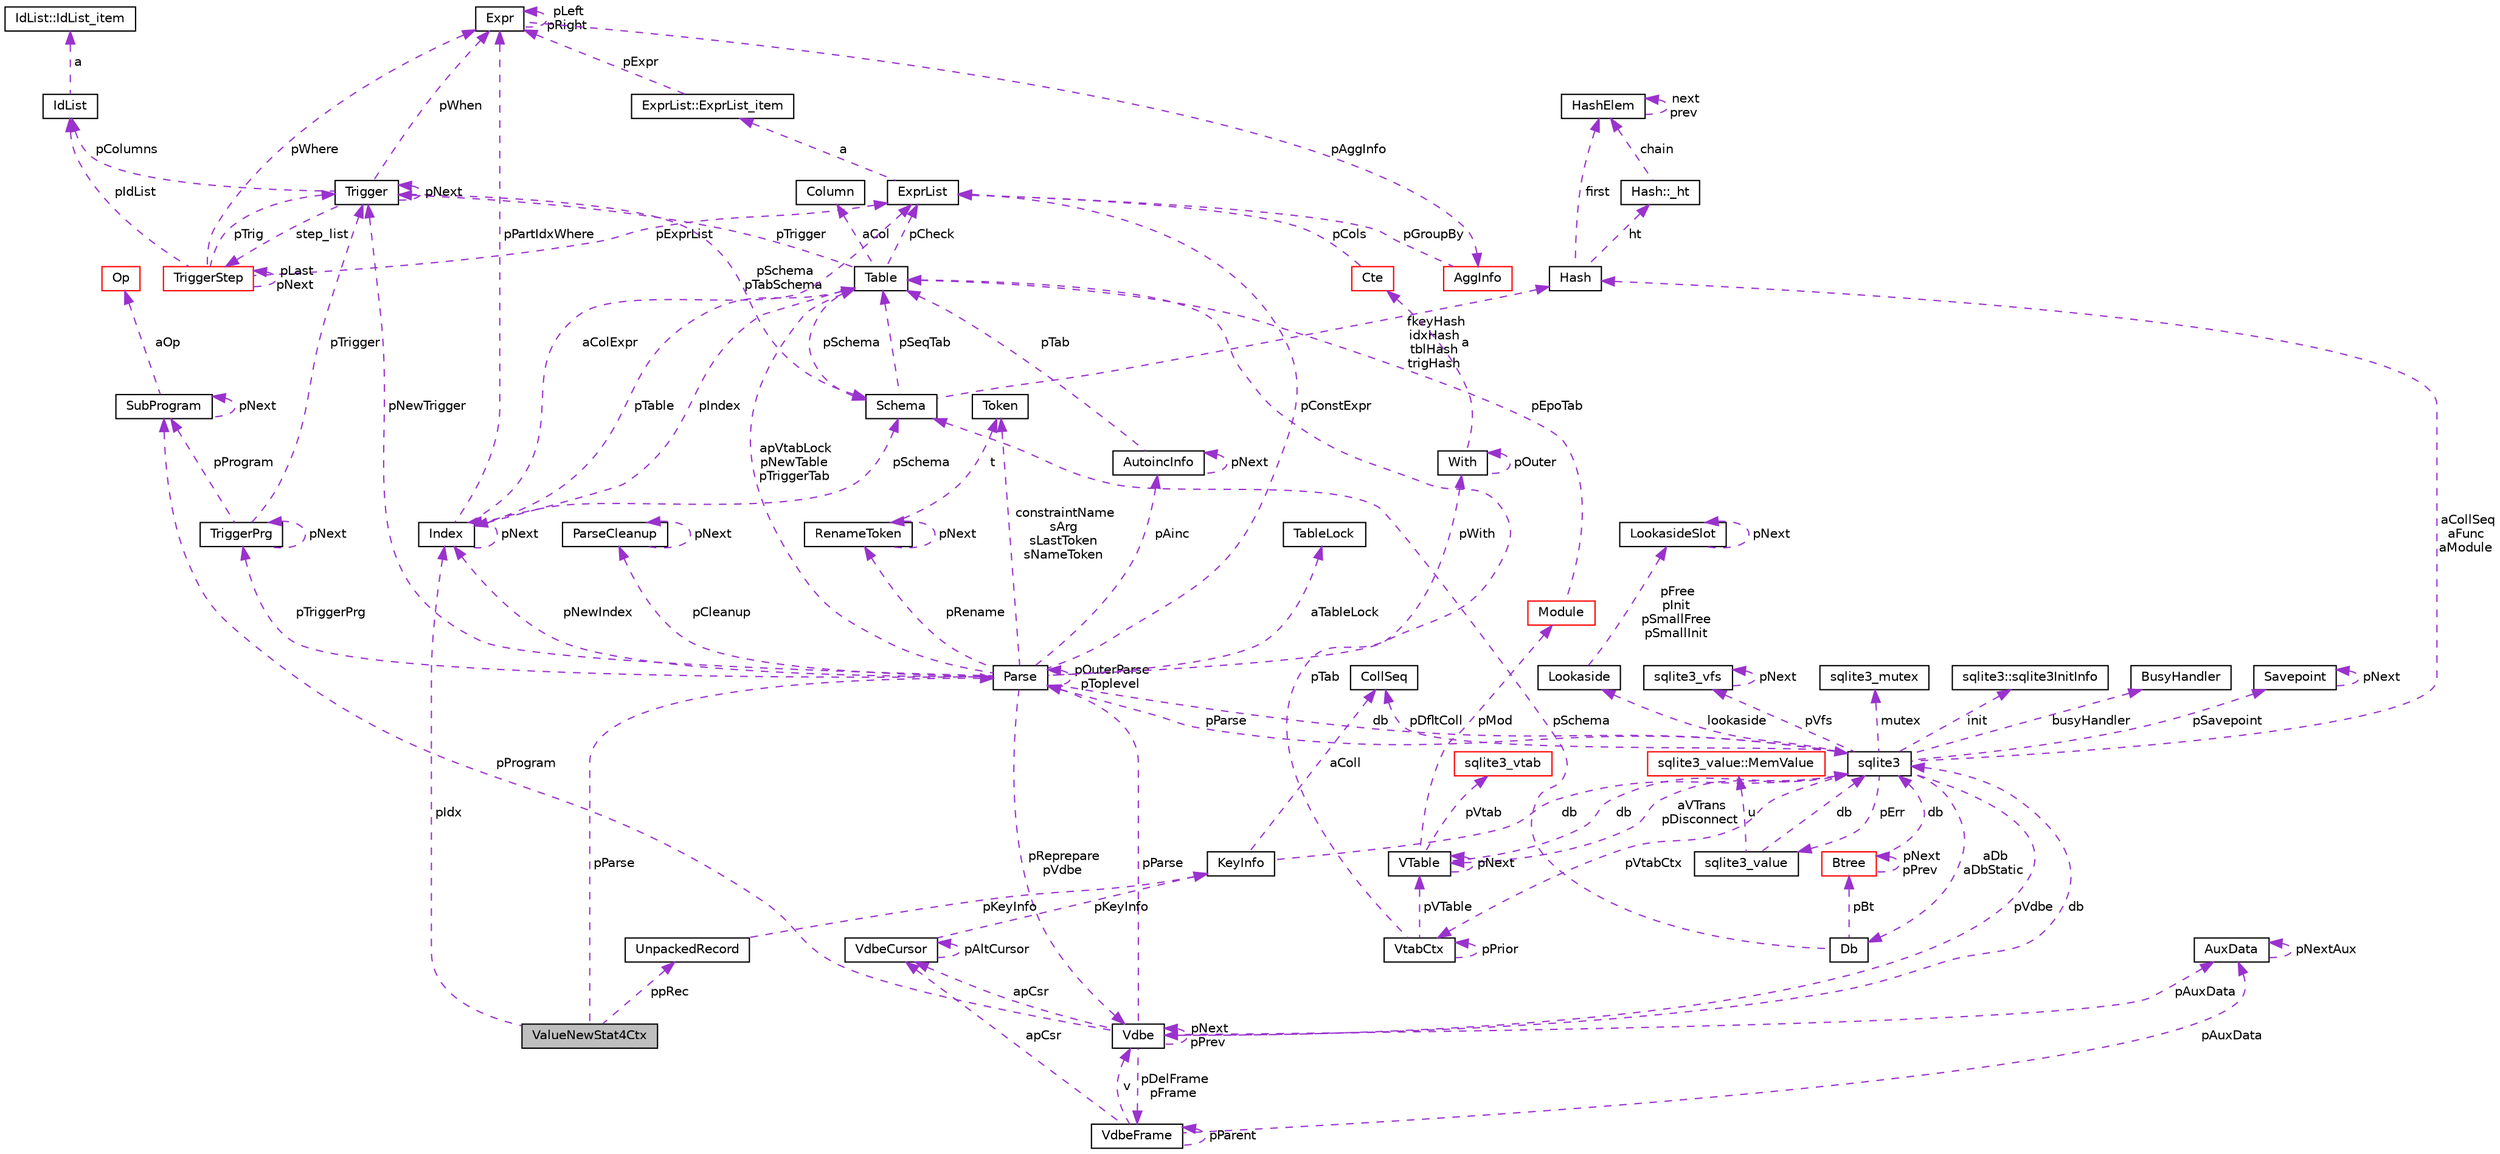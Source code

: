 digraph "ValueNewStat4Ctx"
{
 // LATEX_PDF_SIZE
  edge [fontname="Helvetica",fontsize="10",labelfontname="Helvetica",labelfontsize="10"];
  node [fontname="Helvetica",fontsize="10",shape=record];
  Node1 [label="ValueNewStat4Ctx",height=0.2,width=0.4,color="black", fillcolor="grey75", style="filled", fontcolor="black",tooltip=" "];
  Node2 -> Node1 [dir="back",color="darkorchid3",fontsize="10",style="dashed",label=" pParse" ,fontname="Helvetica"];
  Node2 [label="Parse",height=0.2,width=0.4,color="black", fillcolor="white", style="filled",URL="$db/d1b/sqlite3_8c.html#db/dbb/structParse",tooltip=" "];
  Node3 -> Node2 [dir="back",color="darkorchid3",fontsize="10",style="dashed",label=" db" ,fontname="Helvetica"];
  Node3 [label="sqlite3",height=0.2,width=0.4,color="black", fillcolor="white", style="filled",URL="$d9/dcd/structsqlite3.html",tooltip=" "];
  Node4 -> Node3 [dir="back",color="darkorchid3",fontsize="10",style="dashed",label=" pVfs" ,fontname="Helvetica"];
  Node4 [label="sqlite3_vfs",height=0.2,width=0.4,color="black", fillcolor="white", style="filled",URL="$d3/d36/structsqlite3__vfs.html",tooltip=" "];
  Node4 -> Node4 [dir="back",color="darkorchid3",fontsize="10",style="dashed",label=" pNext" ,fontname="Helvetica"];
  Node5 -> Node3 [dir="back",color="darkorchid3",fontsize="10",style="dashed",label=" pVdbe" ,fontname="Helvetica"];
  Node5 [label="Vdbe",height=0.2,width=0.4,color="black", fillcolor="white", style="filled",URL="$db/d1b/sqlite3_8c.html#de/d53/structVdbe",tooltip=" "];
  Node3 -> Node5 [dir="back",color="darkorchid3",fontsize="10",style="dashed",label=" db" ,fontname="Helvetica"];
  Node5 -> Node5 [dir="back",color="darkorchid3",fontsize="10",style="dashed",label=" pNext\npPrev" ,fontname="Helvetica"];
  Node2 -> Node5 [dir="back",color="darkorchid3",fontsize="10",style="dashed",label=" pParse" ,fontname="Helvetica"];
  Node6 -> Node5 [dir="back",color="darkorchid3",fontsize="10",style="dashed",label=" apCsr" ,fontname="Helvetica"];
  Node6 [label="VdbeCursor",height=0.2,width=0.4,color="black", fillcolor="white", style="filled",URL="$db/d1b/sqlite3_8c.html#d0/dd5/structVdbeCursor",tooltip=" "];
  Node6 -> Node6 [dir="back",color="darkorchid3",fontsize="10",style="dashed",label=" pAltCursor" ,fontname="Helvetica"];
  Node7 -> Node6 [dir="back",color="darkorchid3",fontsize="10",style="dashed",label=" pKeyInfo" ,fontname="Helvetica"];
  Node7 [label="KeyInfo",height=0.2,width=0.4,color="black", fillcolor="white", style="filled",URL="$db/d1b/sqlite3_8c.html#d2/d51/structKeyInfo",tooltip=" "];
  Node3 -> Node7 [dir="back",color="darkorchid3",fontsize="10",style="dashed",label=" db" ,fontname="Helvetica"];
  Node8 -> Node7 [dir="back",color="darkorchid3",fontsize="10",style="dashed",label=" aColl" ,fontname="Helvetica"];
  Node8 [label="CollSeq",height=0.2,width=0.4,color="black", fillcolor="white", style="filled",URL="$d1/d4e/structCollSeq.html",tooltip=" "];
  Node9 -> Node5 [dir="back",color="darkorchid3",fontsize="10",style="dashed",label=" pDelFrame\npFrame" ,fontname="Helvetica"];
  Node9 [label="VdbeFrame",height=0.2,width=0.4,color="black", fillcolor="white", style="filled",URL="$db/d1b/sqlite3_8c.html#df/db1/structVdbeFrame",tooltip=" "];
  Node5 -> Node9 [dir="back",color="darkorchid3",fontsize="10",style="dashed",label=" v" ,fontname="Helvetica"];
  Node9 -> Node9 [dir="back",color="darkorchid3",fontsize="10",style="dashed",label=" pParent" ,fontname="Helvetica"];
  Node6 -> Node9 [dir="back",color="darkorchid3",fontsize="10",style="dashed",label=" apCsr" ,fontname="Helvetica"];
  Node10 -> Node9 [dir="back",color="darkorchid3",fontsize="10",style="dashed",label=" pAuxData" ,fontname="Helvetica"];
  Node10 [label="AuxData",height=0.2,width=0.4,color="black", fillcolor="white", style="filled",URL="$d7/d4c/structAuxData.html",tooltip=" "];
  Node10 -> Node10 [dir="back",color="darkorchid3",fontsize="10",style="dashed",label=" pNextAux" ,fontname="Helvetica"];
  Node11 -> Node5 [dir="back",color="darkorchid3",fontsize="10",style="dashed",label=" pProgram" ,fontname="Helvetica"];
  Node11 [label="SubProgram",height=0.2,width=0.4,color="black", fillcolor="white", style="filled",URL="$db/d1b/sqlite3_8c.html#de/d7a/structSubProgram",tooltip=" "];
  Node12 -> Node11 [dir="back",color="darkorchid3",fontsize="10",style="dashed",label=" aOp" ,fontname="Helvetica"];
  Node12 [label="Op",height=0.2,width=0.4,color="red", fillcolor="white", style="filled",URL="$db/d1b/sqlite3_8c.html#d5/d1d/structVdbeOp",tooltip=" "];
  Node11 -> Node11 [dir="back",color="darkorchid3",fontsize="10",style="dashed",label=" pNext" ,fontname="Helvetica"];
  Node10 -> Node5 [dir="back",color="darkorchid3",fontsize="10",style="dashed",label=" pAuxData" ,fontname="Helvetica"];
  Node8 -> Node3 [dir="back",color="darkorchid3",fontsize="10",style="dashed",label=" pDfltColl" ,fontname="Helvetica"];
  Node47 -> Node3 [dir="back",color="darkorchid3",fontsize="10",style="dashed",label=" mutex" ,fontname="Helvetica"];
  Node47 [label="sqlite3_mutex",height=0.2,width=0.4,color="black", fillcolor="white", style="filled",URL="$db/d1b/sqlite3_8c.html#d5/d3c/structsqlite3__mutex",tooltip=" "];
  Node48 -> Node3 [dir="back",color="darkorchid3",fontsize="10",style="dashed",label=" aDb\naDbStatic" ,fontname="Helvetica"];
  Node48 [label="Db",height=0.2,width=0.4,color="black", fillcolor="white", style="filled",URL="$db/d1b/sqlite3_8c.html#d2/d6b/structDb",tooltip=" "];
  Node49 -> Node48 [dir="back",color="darkorchid3",fontsize="10",style="dashed",label=" pBt" ,fontname="Helvetica"];
  Node49 [label="Btree",height=0.2,width=0.4,color="red", fillcolor="white", style="filled",URL="$db/d1b/sqlite3_8c.html#dd/db3/structBtree",tooltip=" "];
  Node3 -> Node49 [dir="back",color="darkorchid3",fontsize="10",style="dashed",label=" db" ,fontname="Helvetica"];
  Node49 -> Node49 [dir="back",color="darkorchid3",fontsize="10",style="dashed",label=" pNext\npPrev" ,fontname="Helvetica"];
  Node24 -> Node48 [dir="back",color="darkorchid3",fontsize="10",style="dashed",label=" pSchema" ,fontname="Helvetica"];
  Node24 [label="Schema",height=0.2,width=0.4,color="black", fillcolor="white", style="filled",URL="$db/d1b/sqlite3_8c.html#d8/db0/structSchema",tooltip=" "];
  Node25 -> Node24 [dir="back",color="darkorchid3",fontsize="10",style="dashed",label=" fkeyHash\nidxHash\ntblHash\ntrigHash" ,fontname="Helvetica"];
  Node25 [label="Hash",height=0.2,width=0.4,color="black", fillcolor="white", style="filled",URL="$db/d1b/sqlite3_8c.html#d1/dbe/structHash",tooltip=" "];
  Node26 -> Node25 [dir="back",color="darkorchid3",fontsize="10",style="dashed",label=" first" ,fontname="Helvetica"];
  Node26 [label="HashElem",height=0.2,width=0.4,color="black", fillcolor="white", style="filled",URL="$db/d1b/sqlite3_8c.html#da/d21/structHashElem",tooltip=" "];
  Node26 -> Node26 [dir="back",color="darkorchid3",fontsize="10",style="dashed",label=" next\nprev" ,fontname="Helvetica"];
  Node27 -> Node25 [dir="back",color="darkorchid3",fontsize="10",style="dashed",label=" ht" ,fontname="Helvetica"];
  Node27 [label="Hash::_ht",height=0.2,width=0.4,color="black", fillcolor="white", style="filled",URL="$db/d1b/sqlite3_8c.html#d7/d1f/structHash_1_1__ht",tooltip=" "];
  Node26 -> Node27 [dir="back",color="darkorchid3",fontsize="10",style="dashed",label=" chain" ,fontname="Helvetica"];
  Node21 -> Node24 [dir="back",color="darkorchid3",fontsize="10",style="dashed",label=" pSeqTab" ,fontname="Helvetica"];
  Node21 [label="Table",height=0.2,width=0.4,color="black", fillcolor="white", style="filled",URL="$db/d1b/sqlite3_8c.html#dc/dcb/structTable",tooltip=" "];
  Node22 -> Node21 [dir="back",color="darkorchid3",fontsize="10",style="dashed",label=" aCol" ,fontname="Helvetica"];
  Node22 [label="Column",height=0.2,width=0.4,color="black", fillcolor="white", style="filled",URL="$db/d1b/sqlite3_8c.html#dc/dc1/structColumn",tooltip=" "];
  Node23 -> Node21 [dir="back",color="darkorchid3",fontsize="10",style="dashed",label=" pIndex" ,fontname="Helvetica"];
  Node23 [label="Index",height=0.2,width=0.4,color="black", fillcolor="white", style="filled",URL="$db/d1b/sqlite3_8c.html#df/d86/structIndex",tooltip=" "];
  Node21 -> Node23 [dir="back",color="darkorchid3",fontsize="10",style="dashed",label=" pTable" ,fontname="Helvetica"];
  Node23 -> Node23 [dir="back",color="darkorchid3",fontsize="10",style="dashed",label=" pNext" ,fontname="Helvetica"];
  Node24 -> Node23 [dir="back",color="darkorchid3",fontsize="10",style="dashed",label=" pSchema" ,fontname="Helvetica"];
  Node28 -> Node23 [dir="back",color="darkorchid3",fontsize="10",style="dashed",label=" pPartIdxWhere" ,fontname="Helvetica"];
  Node28 [label="Expr",height=0.2,width=0.4,color="black", fillcolor="white", style="filled",URL="$db/d1b/sqlite3_8c.html#d4/dfb/structExpr",tooltip=" "];
  Node28 -> Node28 [dir="back",color="darkorchid3",fontsize="10",style="dashed",label=" pLeft\npRight" ,fontname="Helvetica"];
  Node29 -> Node28 [dir="back",color="darkorchid3",fontsize="10",style="dashed",label=" pAggInfo" ,fontname="Helvetica"];
  Node29 [label="AggInfo",height=0.2,width=0.4,color="red", fillcolor="white", style="filled",URL="$db/d1b/sqlite3_8c.html#d2/dc8/structAggInfo",tooltip=" "];
  Node30 -> Node29 [dir="back",color="darkorchid3",fontsize="10",style="dashed",label=" pGroupBy" ,fontname="Helvetica"];
  Node30 [label="ExprList",height=0.2,width=0.4,color="black", fillcolor="white", style="filled",URL="$db/d1b/sqlite3_8c.html#d5/d5c/structExprList",tooltip=" "];
  Node31 -> Node30 [dir="back",color="darkorchid3",fontsize="10",style="dashed",label=" a" ,fontname="Helvetica"];
  Node31 [label="ExprList::ExprList_item",height=0.2,width=0.4,color="black", fillcolor="white", style="filled",URL="$db/d1b/sqlite3_8c.html#d8/dae/structExprList_1_1ExprList__item",tooltip=" "];
  Node28 -> Node31 [dir="back",color="darkorchid3",fontsize="10",style="dashed",label=" pExpr" ,fontname="Helvetica"];
  Node30 -> Node23 [dir="back",color="darkorchid3",fontsize="10",style="dashed",label=" aColExpr" ,fontname="Helvetica"];
  Node30 -> Node21 [dir="back",color="darkorchid3",fontsize="10",style="dashed",label=" pCheck" ,fontname="Helvetica"];
  Node34 -> Node21 [dir="back",color="darkorchid3",fontsize="10",style="dashed",label=" pTrigger" ,fontname="Helvetica"];
  Node34 [label="Trigger",height=0.2,width=0.4,color="black", fillcolor="white", style="filled",URL="$db/d1b/sqlite3_8c.html#dc/d15/structTrigger",tooltip=" "];
  Node28 -> Node34 [dir="back",color="darkorchid3",fontsize="10",style="dashed",label=" pWhen" ,fontname="Helvetica"];
  Node35 -> Node34 [dir="back",color="darkorchid3",fontsize="10",style="dashed",label=" pColumns" ,fontname="Helvetica"];
  Node35 [label="IdList",height=0.2,width=0.4,color="black", fillcolor="white", style="filled",URL="$db/d1b/sqlite3_8c.html#da/d69/structIdList",tooltip=" "];
  Node36 -> Node35 [dir="back",color="darkorchid3",fontsize="10",style="dashed",label=" a" ,fontname="Helvetica"];
  Node36 [label="IdList::IdList_item",height=0.2,width=0.4,color="black", fillcolor="white", style="filled",URL="$db/d1b/sqlite3_8c.html#d4/dc3/structIdList_1_1IdList__item",tooltip=" "];
  Node24 -> Node34 [dir="back",color="darkorchid3",fontsize="10",style="dashed",label=" pSchema\npTabSchema" ,fontname="Helvetica"];
  Node37 -> Node34 [dir="back",color="darkorchid3",fontsize="10",style="dashed",label=" step_list" ,fontname="Helvetica"];
  Node37 [label="TriggerStep",height=0.2,width=0.4,color="red", fillcolor="white", style="filled",URL="$db/d1b/sqlite3_8c.html#d5/da5/structTriggerStep",tooltip=" "];
  Node34 -> Node37 [dir="back",color="darkorchid3",fontsize="10",style="dashed",label=" pTrig" ,fontname="Helvetica"];
  Node28 -> Node37 [dir="back",color="darkorchid3",fontsize="10",style="dashed",label=" pWhere" ,fontname="Helvetica"];
  Node30 -> Node37 [dir="back",color="darkorchid3",fontsize="10",style="dashed",label=" pExprList" ,fontname="Helvetica"];
  Node35 -> Node37 [dir="back",color="darkorchid3",fontsize="10",style="dashed",label=" pIdList" ,fontname="Helvetica"];
  Node37 -> Node37 [dir="back",color="darkorchid3",fontsize="10",style="dashed",label=" pLast\npNext" ,fontname="Helvetica"];
  Node34 -> Node34 [dir="back",color="darkorchid3",fontsize="10",style="dashed",label=" pNext" ,fontname="Helvetica"];
  Node24 -> Node21 [dir="back",color="darkorchid3",fontsize="10",style="dashed",label=" pSchema" ,fontname="Helvetica"];
  Node66 -> Node3 [dir="back",color="darkorchid3",fontsize="10",style="dashed",label=" init" ,fontname="Helvetica"];
  Node66 [label="sqlite3::sqlite3InitInfo",height=0.2,width=0.4,color="black", fillcolor="white", style="filled",URL="$d9/dcd/structsqlite3.html#df/d52/structsqlite3_1_1sqlite3InitInfo",tooltip=" "];
  Node2 -> Node3 [dir="back",color="darkorchid3",fontsize="10",style="dashed",label=" pParse" ,fontname="Helvetica"];
  Node16 -> Node3 [dir="back",color="darkorchid3",fontsize="10",style="dashed",label=" pErr" ,fontname="Helvetica"];
  Node16 [label="sqlite3_value",height=0.2,width=0.4,color="black", fillcolor="white", style="filled",URL="$d0/d9c/structsqlite3__value.html",tooltip=" "];
  Node17 -> Node16 [dir="back",color="darkorchid3",fontsize="10",style="dashed",label=" u" ,fontname="Helvetica"];
  Node17 [label="sqlite3_value::MemValue",height=0.2,width=0.4,color="red", fillcolor="white", style="filled",URL="$d0/d9c/structsqlite3__value.html#d5/da9/unionsqlite3__value_1_1MemValue",tooltip=" "];
  Node3 -> Node16 [dir="back",color="darkorchid3",fontsize="10",style="dashed",label=" db" ,fontname="Helvetica"];
  Node67 -> Node3 [dir="back",color="darkorchid3",fontsize="10",style="dashed",label=" lookaside" ,fontname="Helvetica"];
  Node67 [label="Lookaside",height=0.2,width=0.4,color="black", fillcolor="white", style="filled",URL="$db/d1b/sqlite3_8c.html#d9/d54/structLookaside",tooltip=" "];
  Node68 -> Node67 [dir="back",color="darkorchid3",fontsize="10",style="dashed",label=" pFree\npInit\npSmallFree\npSmallInit" ,fontname="Helvetica"];
  Node68 [label="LookasideSlot",height=0.2,width=0.4,color="black", fillcolor="white", style="filled",URL="$db/d1b/sqlite3_8c.html#d1/de0/structLookasideSlot",tooltip=" "];
  Node68 -> Node68 [dir="back",color="darkorchid3",fontsize="10",style="dashed",label=" pNext" ,fontname="Helvetica"];
  Node25 -> Node3 [dir="back",color="darkorchid3",fontsize="10",style="dashed",label=" aCollSeq\naFunc\naModule" ,fontname="Helvetica"];
  Node69 -> Node3 [dir="back",color="darkorchid3",fontsize="10",style="dashed",label=" pVtabCtx" ,fontname="Helvetica"];
  Node69 [label="VtabCtx",height=0.2,width=0.4,color="black", fillcolor="white", style="filled",URL="$db/d1b/sqlite3_8c.html#d3/d4f/structVtabCtx",tooltip=" "];
  Node18 -> Node69 [dir="back",color="darkorchid3",fontsize="10",style="dashed",label=" pVTable" ,fontname="Helvetica"];
  Node18 [label="VTable",height=0.2,width=0.4,color="black", fillcolor="white", style="filled",URL="$db/d1b/sqlite3_8c.html#d9/dde/structVTable",tooltip=" "];
  Node3 -> Node18 [dir="back",color="darkorchid3",fontsize="10",style="dashed",label=" db" ,fontname="Helvetica"];
  Node19 -> Node18 [dir="back",color="darkorchid3",fontsize="10",style="dashed",label=" pMod" ,fontname="Helvetica"];
  Node19 [label="Module",height=0.2,width=0.4,color="red", fillcolor="white", style="filled",URL="$d0/dc5/structModule.html",tooltip=" "];
  Node21 -> Node19 [dir="back",color="darkorchid3",fontsize="10",style="dashed",label=" pEpoTab" ,fontname="Helvetica"];
  Node46 -> Node18 [dir="back",color="darkorchid3",fontsize="10",style="dashed",label=" pVtab" ,fontname="Helvetica"];
  Node46 [label="sqlite3_vtab",height=0.2,width=0.4,color="red", fillcolor="white", style="filled",URL="$de/dd3/sqlite3_8h.html#d3/d12/structsqlite3__vtab",tooltip=" "];
  Node18 -> Node18 [dir="back",color="darkorchid3",fontsize="10",style="dashed",label=" pNext" ,fontname="Helvetica"];
  Node21 -> Node69 [dir="back",color="darkorchid3",fontsize="10",style="dashed",label=" pTab" ,fontname="Helvetica"];
  Node69 -> Node69 [dir="back",color="darkorchid3",fontsize="10",style="dashed",label=" pPrior" ,fontname="Helvetica"];
  Node18 -> Node3 [dir="back",color="darkorchid3",fontsize="10",style="dashed",label=" aVTrans\npDisconnect" ,fontname="Helvetica"];
  Node70 -> Node3 [dir="back",color="darkorchid3",fontsize="10",style="dashed",label=" busyHandler" ,fontname="Helvetica"];
  Node70 [label="BusyHandler",height=0.2,width=0.4,color="black", fillcolor="white", style="filled",URL="$dc/d2e/structBusyHandler.html",tooltip=" "];
  Node71 -> Node3 [dir="back",color="darkorchid3",fontsize="10",style="dashed",label=" pSavepoint" ,fontname="Helvetica"];
  Node71 [label="Savepoint",height=0.2,width=0.4,color="black", fillcolor="white", style="filled",URL="$db/d1b/sqlite3_8c.html#d3/d2f/structSavepoint",tooltip=" "];
  Node71 -> Node71 [dir="back",color="darkorchid3",fontsize="10",style="dashed",label=" pNext" ,fontname="Helvetica"];
  Node5 -> Node2 [dir="back",color="darkorchid3",fontsize="10",style="dashed",label=" pReprepare\npVdbe" ,fontname="Helvetica"];
  Node30 -> Node2 [dir="back",color="darkorchid3",fontsize="10",style="dashed",label=" pConstExpr" ,fontname="Helvetica"];
  Node72 -> Node2 [dir="back",color="darkorchid3",fontsize="10",style="dashed",label=" constraintName\nsArg\nsLastToken\nsNameToken" ,fontname="Helvetica"];
  Node72 [label="Token",height=0.2,width=0.4,color="black", fillcolor="white", style="filled",URL="$db/d1b/sqlite3_8c.html#df/dcd/structToken",tooltip=" "];
  Node73 -> Node2 [dir="back",color="darkorchid3",fontsize="10",style="dashed",label=" aTableLock" ,fontname="Helvetica"];
  Node73 [label="TableLock",height=0.2,width=0.4,color="black", fillcolor="white", style="filled",URL="$db/d1b/sqlite3_8c.html#d1/d79/structTableLock",tooltip=" "];
  Node74 -> Node2 [dir="back",color="darkorchid3",fontsize="10",style="dashed",label=" pAinc" ,fontname="Helvetica"];
  Node74 [label="AutoincInfo",height=0.2,width=0.4,color="black", fillcolor="white", style="filled",URL="$db/d1b/sqlite3_8c.html#db/d7b/structAutoincInfo",tooltip=" "];
  Node74 -> Node74 [dir="back",color="darkorchid3",fontsize="10",style="dashed",label=" pNext" ,fontname="Helvetica"];
  Node21 -> Node74 [dir="back",color="darkorchid3",fontsize="10",style="dashed",label=" pTab" ,fontname="Helvetica"];
  Node2 -> Node2 [dir="back",color="darkorchid3",fontsize="10",style="dashed",label=" pOuterParse\npToplevel" ,fontname="Helvetica"];
  Node21 -> Node2 [dir="back",color="darkorchid3",fontsize="10",style="dashed",label=" apVtabLock\npNewTable\npTriggerTab" ,fontname="Helvetica"];
  Node75 -> Node2 [dir="back",color="darkorchid3",fontsize="10",style="dashed",label=" pTriggerPrg" ,fontname="Helvetica"];
  Node75 [label="TriggerPrg",height=0.2,width=0.4,color="black", fillcolor="white", style="filled",URL="$db/d1b/sqlite3_8c.html#d9/d62/structTriggerPrg",tooltip=" "];
  Node34 -> Node75 [dir="back",color="darkorchid3",fontsize="10",style="dashed",label=" pTrigger" ,fontname="Helvetica"];
  Node75 -> Node75 [dir="back",color="darkorchid3",fontsize="10",style="dashed",label=" pNext" ,fontname="Helvetica"];
  Node11 -> Node75 [dir="back",color="darkorchid3",fontsize="10",style="dashed",label=" pProgram" ,fontname="Helvetica"];
  Node76 -> Node2 [dir="back",color="darkorchid3",fontsize="10",style="dashed",label=" pCleanup" ,fontname="Helvetica"];
  Node76 [label="ParseCleanup",height=0.2,width=0.4,color="black", fillcolor="white", style="filled",URL="$de/d52/structParseCleanup.html",tooltip=" "];
  Node76 -> Node76 [dir="back",color="darkorchid3",fontsize="10",style="dashed",label=" pNext" ,fontname="Helvetica"];
  Node23 -> Node2 [dir="back",color="darkorchid3",fontsize="10",style="dashed",label=" pNewIndex" ,fontname="Helvetica"];
  Node34 -> Node2 [dir="back",color="darkorchid3",fontsize="10",style="dashed",label=" pNewTrigger" ,fontname="Helvetica"];
  Node41 -> Node2 [dir="back",color="darkorchid3",fontsize="10",style="dashed",label=" pWith" ,fontname="Helvetica"];
  Node41 [label="With",height=0.2,width=0.4,color="black", fillcolor="white", style="filled",URL="$db/d1b/sqlite3_8c.html#df/d70/structWith",tooltip=" "];
  Node41 -> Node41 [dir="back",color="darkorchid3",fontsize="10",style="dashed",label=" pOuter" ,fontname="Helvetica"];
  Node42 -> Node41 [dir="back",color="darkorchid3",fontsize="10",style="dashed",label=" a" ,fontname="Helvetica"];
  Node42 [label="Cte",height=0.2,width=0.4,color="red", fillcolor="white", style="filled",URL="$db/d1b/sqlite3_8c.html#da/dbd/structCte",tooltip=" "];
  Node30 -> Node42 [dir="back",color="darkorchid3",fontsize="10",style="dashed",label=" pCols" ,fontname="Helvetica"];
  Node77 -> Node2 [dir="back",color="darkorchid3",fontsize="10",style="dashed",label=" pRename" ,fontname="Helvetica"];
  Node77 [label="RenameToken",height=0.2,width=0.4,color="black", fillcolor="white", style="filled",URL="$db/d1b/sqlite3_8c.html#d7/db5/structRenameToken",tooltip=" "];
  Node72 -> Node77 [dir="back",color="darkorchid3",fontsize="10",style="dashed",label=" t" ,fontname="Helvetica"];
  Node77 -> Node77 [dir="back",color="darkorchid3",fontsize="10",style="dashed",label=" pNext" ,fontname="Helvetica"];
  Node23 -> Node1 [dir="back",color="darkorchid3",fontsize="10",style="dashed",label=" pIdx" ,fontname="Helvetica"];
  Node78 -> Node1 [dir="back",color="darkorchid3",fontsize="10",style="dashed",label=" ppRec" ,fontname="Helvetica"];
  Node78 [label="UnpackedRecord",height=0.2,width=0.4,color="black", fillcolor="white", style="filled",URL="$db/d1b/sqlite3_8c.html#df/dc9/structUnpackedRecord",tooltip=" "];
  Node7 -> Node78 [dir="back",color="darkorchid3",fontsize="10",style="dashed",label=" pKeyInfo" ,fontname="Helvetica"];
}
